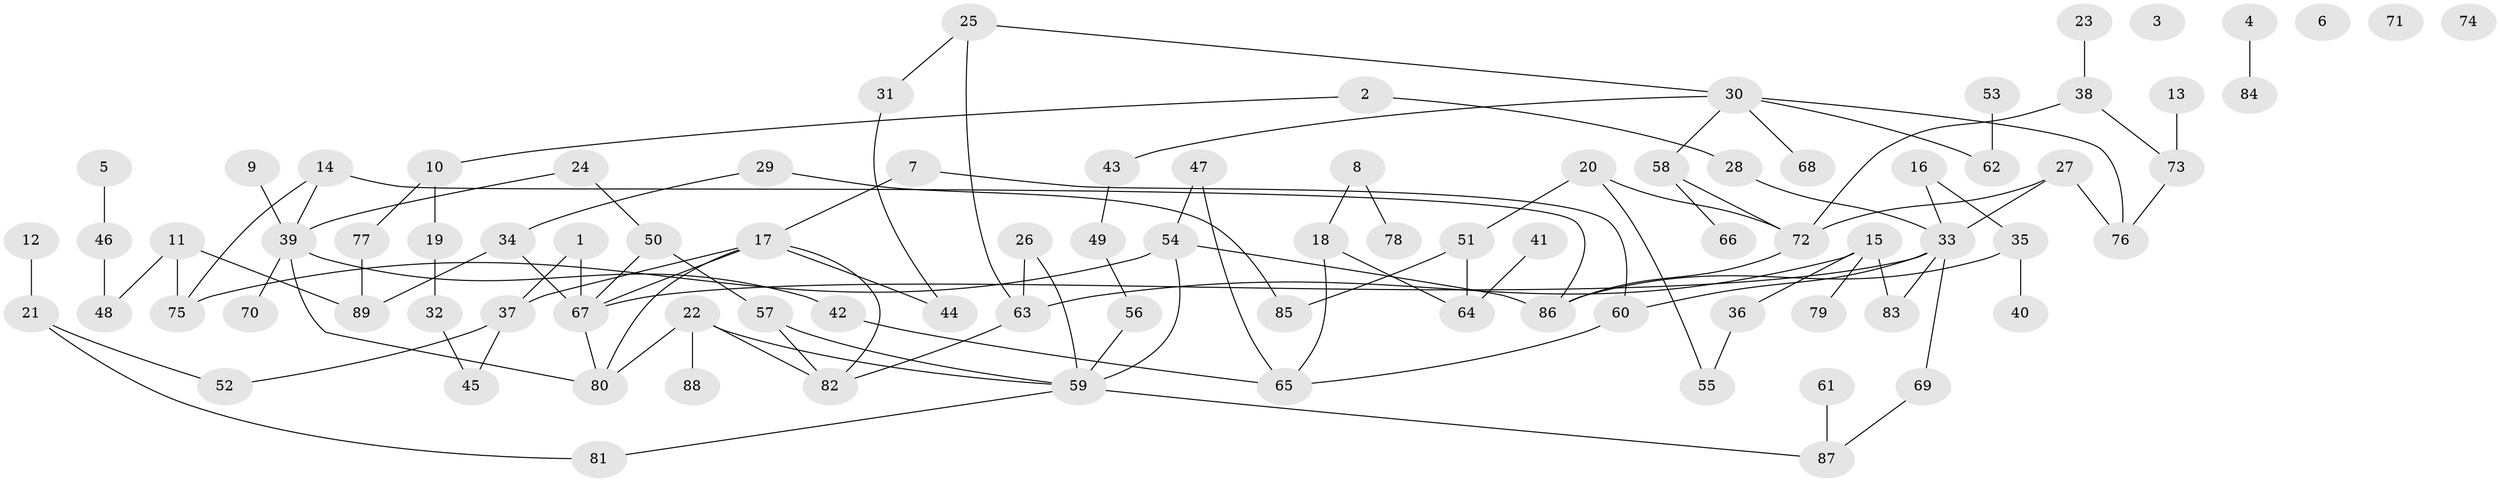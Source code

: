// coarse degree distribution, {2: 0.2903225806451613, 3: 0.1774193548387097, 0: 0.06451612903225806, 1: 0.22580645161290322, 5: 0.06451612903225806, 6: 0.016129032258064516, 7: 0.08064516129032258, 4: 0.08064516129032258}
// Generated by graph-tools (version 1.1) at 2025/23/03/03/25 07:23:30]
// undirected, 89 vertices, 111 edges
graph export_dot {
graph [start="1"]
  node [color=gray90,style=filled];
  1;
  2;
  3;
  4;
  5;
  6;
  7;
  8;
  9;
  10;
  11;
  12;
  13;
  14;
  15;
  16;
  17;
  18;
  19;
  20;
  21;
  22;
  23;
  24;
  25;
  26;
  27;
  28;
  29;
  30;
  31;
  32;
  33;
  34;
  35;
  36;
  37;
  38;
  39;
  40;
  41;
  42;
  43;
  44;
  45;
  46;
  47;
  48;
  49;
  50;
  51;
  52;
  53;
  54;
  55;
  56;
  57;
  58;
  59;
  60;
  61;
  62;
  63;
  64;
  65;
  66;
  67;
  68;
  69;
  70;
  71;
  72;
  73;
  74;
  75;
  76;
  77;
  78;
  79;
  80;
  81;
  82;
  83;
  84;
  85;
  86;
  87;
  88;
  89;
  1 -- 37;
  1 -- 67;
  2 -- 10;
  2 -- 28;
  4 -- 84;
  5 -- 46;
  7 -- 17;
  7 -- 60;
  8 -- 18;
  8 -- 78;
  9 -- 39;
  10 -- 19;
  10 -- 77;
  11 -- 48;
  11 -- 75;
  11 -- 89;
  12 -- 21;
  13 -- 73;
  14 -- 39;
  14 -- 75;
  14 -- 86;
  15 -- 36;
  15 -- 63;
  15 -- 79;
  15 -- 83;
  16 -- 33;
  16 -- 35;
  17 -- 37;
  17 -- 44;
  17 -- 67;
  17 -- 80;
  17 -- 82;
  18 -- 64;
  18 -- 65;
  19 -- 32;
  20 -- 51;
  20 -- 55;
  20 -- 72;
  21 -- 52;
  21 -- 81;
  22 -- 59;
  22 -- 80;
  22 -- 82;
  22 -- 88;
  23 -- 38;
  24 -- 39;
  24 -- 50;
  25 -- 30;
  25 -- 31;
  25 -- 63;
  26 -- 59;
  26 -- 63;
  27 -- 33;
  27 -- 72;
  27 -- 76;
  28 -- 33;
  29 -- 34;
  29 -- 85;
  30 -- 43;
  30 -- 58;
  30 -- 62;
  30 -- 68;
  30 -- 76;
  31 -- 44;
  32 -- 45;
  33 -- 60;
  33 -- 67;
  33 -- 69;
  33 -- 83;
  34 -- 67;
  34 -- 89;
  35 -- 40;
  35 -- 86;
  36 -- 55;
  37 -- 45;
  37 -- 52;
  38 -- 72;
  38 -- 73;
  39 -- 42;
  39 -- 70;
  39 -- 80;
  41 -- 64;
  42 -- 65;
  43 -- 49;
  46 -- 48;
  47 -- 54;
  47 -- 65;
  49 -- 56;
  50 -- 57;
  50 -- 67;
  51 -- 64;
  51 -- 85;
  53 -- 62;
  54 -- 59;
  54 -- 75;
  54 -- 86;
  56 -- 59;
  57 -- 59;
  57 -- 82;
  58 -- 66;
  58 -- 72;
  59 -- 81;
  59 -- 87;
  60 -- 65;
  61 -- 87;
  63 -- 82;
  67 -- 80;
  69 -- 87;
  72 -- 86;
  73 -- 76;
  77 -- 89;
}
